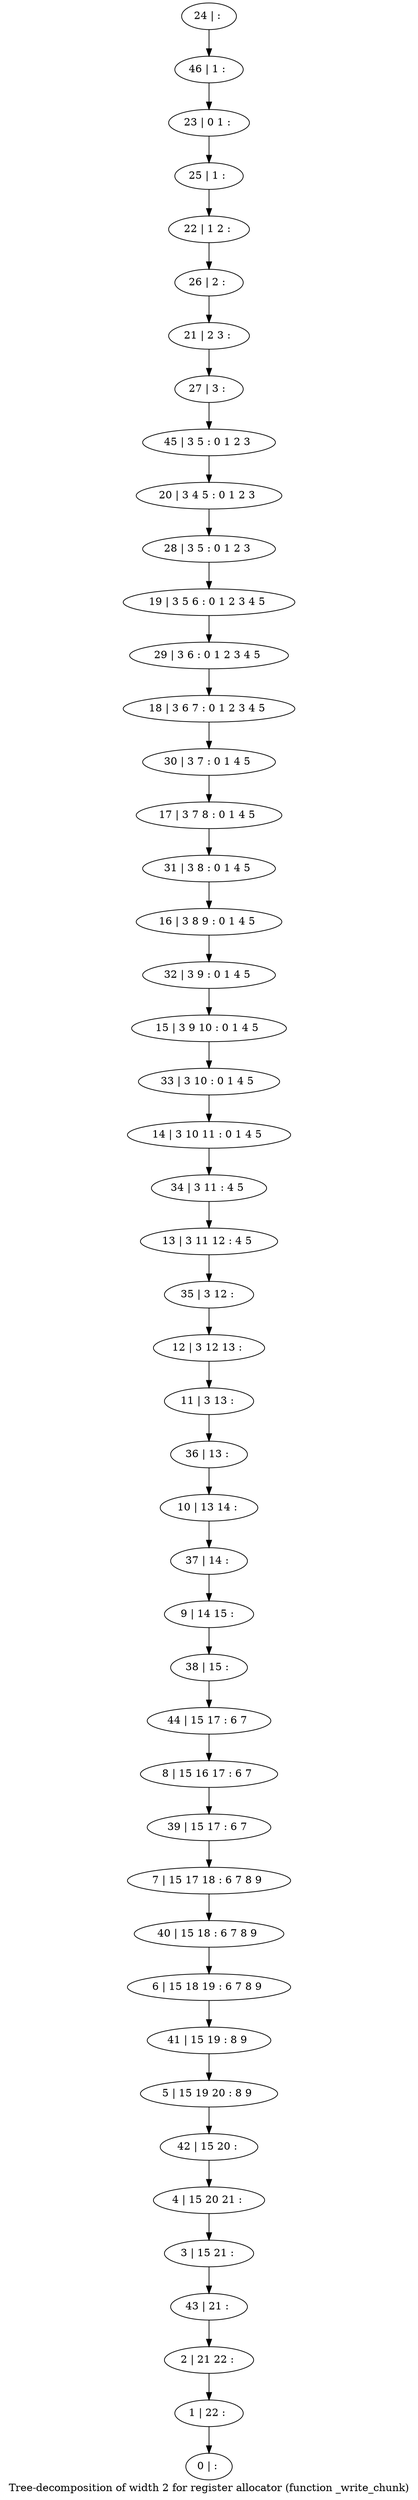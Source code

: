 digraph G {
graph [label="Tree-decomposition of width 2 for register allocator (function _write_chunk)"]
0[label="0 | : "];
1[label="1 | 22 : "];
2[label="2 | 21 22 : "];
3[label="3 | 15 21 : "];
4[label="4 | 15 20 21 : "];
5[label="5 | 15 19 20 : 8 9 "];
6[label="6 | 15 18 19 : 6 7 8 9 "];
7[label="7 | 15 17 18 : 6 7 8 9 "];
8[label="8 | 15 16 17 : 6 7 "];
9[label="9 | 14 15 : "];
10[label="10 | 13 14 : "];
11[label="11 | 3 13 : "];
12[label="12 | 3 12 13 : "];
13[label="13 | 3 11 12 : 4 5 "];
14[label="14 | 3 10 11 : 0 1 4 5 "];
15[label="15 | 3 9 10 : 0 1 4 5 "];
16[label="16 | 3 8 9 : 0 1 4 5 "];
17[label="17 | 3 7 8 : 0 1 4 5 "];
18[label="18 | 3 6 7 : 0 1 2 3 4 5 "];
19[label="19 | 3 5 6 : 0 1 2 3 4 5 "];
20[label="20 | 3 4 5 : 0 1 2 3 "];
21[label="21 | 2 3 : "];
22[label="22 | 1 2 : "];
23[label="23 | 0 1 : "];
24[label="24 | : "];
25[label="25 | 1 : "];
26[label="26 | 2 : "];
27[label="27 | 3 : "];
28[label="28 | 3 5 : 0 1 2 3 "];
29[label="29 | 3 6 : 0 1 2 3 4 5 "];
30[label="30 | 3 7 : 0 1 4 5 "];
31[label="31 | 3 8 : 0 1 4 5 "];
32[label="32 | 3 9 : 0 1 4 5 "];
33[label="33 | 3 10 : 0 1 4 5 "];
34[label="34 | 3 11 : 4 5 "];
35[label="35 | 3 12 : "];
36[label="36 | 13 : "];
37[label="37 | 14 : "];
38[label="38 | 15 : "];
39[label="39 | 15 17 : 6 7 "];
40[label="40 | 15 18 : 6 7 8 9 "];
41[label="41 | 15 19 : 8 9 "];
42[label="42 | 15 20 : "];
43[label="43 | 21 : "];
44[label="44 | 15 17 : 6 7 "];
45[label="45 | 3 5 : 0 1 2 3 "];
46[label="46 | 1 : "];
24->46 ;
46->23 ;
23->25 ;
25->22 ;
22->26 ;
26->21 ;
21->27 ;
27->45 ;
45->20 ;
20->28 ;
28->19 ;
19->29 ;
29->18 ;
18->30 ;
30->17 ;
17->31 ;
31->16 ;
16->32 ;
32->15 ;
15->33 ;
33->14 ;
14->34 ;
34->13 ;
13->35 ;
35->12 ;
12->11 ;
11->36 ;
36->10 ;
10->37 ;
37->9 ;
9->38 ;
38->44 ;
44->8 ;
8->39 ;
39->7 ;
7->40 ;
40->6 ;
6->41 ;
41->5 ;
5->42 ;
42->4 ;
4->3 ;
3->43 ;
43->2 ;
2->1 ;
1->0 ;
}
